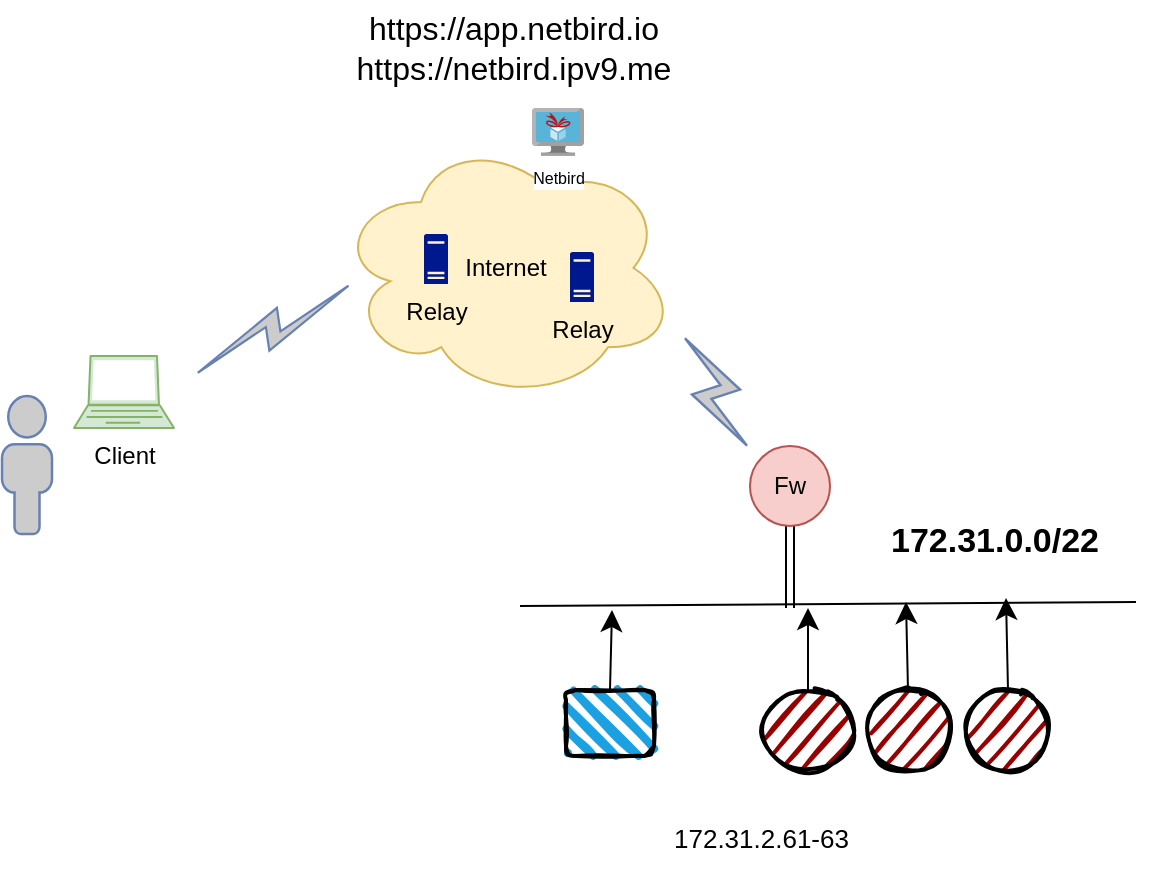 <mxfile version="24.5.2" type="github">
  <diagram name="Page-1" id="_aEBt2x7KC-kYig_-Kjo">
    <mxGraphModel dx="1210" dy="1042" grid="0" gridSize="10" guides="1" tooltips="1" connect="1" arrows="1" fold="1" page="0" pageScale="1" pageWidth="850" pageHeight="1100" math="0" shadow="0">
      <root>
        <mxCell id="0" />
        <mxCell id="1" parent="0" />
        <mxCell id="ORbbMhd3TZm8tsN30WiI-2" value="Internet" style="ellipse;shape=cloud;whiteSpace=wrap;html=1;fillColor=#fff2cc;strokeColor=#d6b656;" vertex="1" parent="1">
          <mxGeometry x="433" y="-183" width="170" height="132" as="geometry" />
        </mxCell>
        <mxCell id="ORbbMhd3TZm8tsN30WiI-7" style="edgeStyle=none;curved=1;rounded=0;orthogonalLoop=1;jettySize=auto;html=1;exitX=0.5;exitY=1;exitDx=0;exitDy=0;fontSize=12;shape=link;" edge="1" parent="1" source="ORbbMhd3TZm8tsN30WiI-3">
          <mxGeometry relative="1" as="geometry">
            <mxPoint x="660" y="53" as="targetPoint" />
          </mxGeometry>
        </mxCell>
        <mxCell id="ORbbMhd3TZm8tsN30WiI-3" value="Fw" style="ellipse;whiteSpace=wrap;html=1;aspect=fixed;fillColor=#f8cecc;strokeColor=#b85450;" vertex="1" parent="1">
          <mxGeometry x="640" y="-28" width="40" height="40" as="geometry" />
        </mxCell>
        <mxCell id="ORbbMhd3TZm8tsN30WiI-4" value="" style="endArrow=none;html=1;rounded=0;fontSize=12;startSize=8;endSize=8;curved=1;" edge="1" parent="1">
          <mxGeometry width="50" height="50" relative="1" as="geometry">
            <mxPoint x="525" y="52" as="sourcePoint" />
            <mxPoint x="833" y="50" as="targetPoint" />
          </mxGeometry>
        </mxCell>
        <mxCell id="ORbbMhd3TZm8tsN30WiI-8" style="edgeStyle=none;curved=1;rounded=0;orthogonalLoop=1;jettySize=auto;html=1;exitX=0.5;exitY=0;exitDx=0;exitDy=0;fontSize=12;startSize=8;endSize=8;" edge="1" parent="1" source="ORbbMhd3TZm8tsN30WiI-5">
          <mxGeometry relative="1" as="geometry">
            <mxPoint x="571" y="54" as="targetPoint" />
          </mxGeometry>
        </mxCell>
        <mxCell id="ORbbMhd3TZm8tsN30WiI-5" value="" style="rounded=1;whiteSpace=wrap;html=1;strokeWidth=2;fillWeight=4;hachureGap=8;hachureAngle=45;fillColor=#1ba1e2;sketch=1;" vertex="1" parent="1">
          <mxGeometry x="548" y="94" width="44" height="33" as="geometry" />
        </mxCell>
        <mxCell id="ORbbMhd3TZm8tsN30WiI-13" style="edgeStyle=none;curved=1;rounded=0;orthogonalLoop=1;jettySize=auto;html=1;exitX=0.5;exitY=0;exitDx=0;exitDy=0;fontSize=12;startSize=8;endSize=8;" edge="1" parent="1" source="ORbbMhd3TZm8tsN30WiI-9">
          <mxGeometry relative="1" as="geometry">
            <mxPoint x="669" y="53" as="targetPoint" />
          </mxGeometry>
        </mxCell>
        <mxCell id="ORbbMhd3TZm8tsN30WiI-9" value="" style="ellipse;whiteSpace=wrap;html=1;strokeWidth=2;fillWeight=2;hachureGap=8;fillColor=#990000;fillStyle=dots;sketch=1;" vertex="1" parent="1">
          <mxGeometry x="647" y="94" width="44" height="40" as="geometry" />
        </mxCell>
        <mxCell id="ORbbMhd3TZm8tsN30WiI-12" style="edgeStyle=none;curved=1;rounded=0;orthogonalLoop=1;jettySize=auto;html=1;exitX=0.5;exitY=0;exitDx=0;exitDy=0;fontSize=12;startSize=8;endSize=8;" edge="1" parent="1" source="ORbbMhd3TZm8tsN30WiI-10">
          <mxGeometry relative="1" as="geometry">
            <mxPoint x="718" y="50" as="targetPoint" />
          </mxGeometry>
        </mxCell>
        <mxCell id="ORbbMhd3TZm8tsN30WiI-10" value="" style="ellipse;whiteSpace=wrap;html=1;strokeWidth=2;fillWeight=2;hachureGap=8;fillColor=#990000;fillStyle=dots;sketch=1;" vertex="1" parent="1">
          <mxGeometry x="697" y="94" width="44" height="40" as="geometry" />
        </mxCell>
        <mxCell id="ORbbMhd3TZm8tsN30WiI-14" value="" style="fontColor=#0066CC;verticalAlign=top;verticalLabelPosition=bottom;labelPosition=center;align=center;html=1;outlineConnect=0;fillColor=#CCCCCC;strokeColor=#6881B3;gradientColor=none;gradientDirection=north;strokeWidth=2;shape=mxgraph.networks.comm_link;rotation=-30;" vertex="1" parent="1">
          <mxGeometry x="612" y="-86" width="22" height="62" as="geometry" />
        </mxCell>
        <mxCell id="ORbbMhd3TZm8tsN30WiI-15" value="172.31.0.0/22" style="text;strokeColor=none;fillColor=none;html=1;fontSize=17;fontStyle=1;verticalAlign=middle;align=center;" vertex="1" parent="1">
          <mxGeometry x="683" y="-1" width="158" height="42" as="geometry" />
        </mxCell>
        <mxCell id="ORbbMhd3TZm8tsN30WiI-17" value="Netbird" style="image;sketch=0;aspect=fixed;html=1;points=[];align=center;fontSize=8;image=img/lib/mscae/Free_Services.svg;" vertex="1" parent="1">
          <mxGeometry x="531" y="-197" width="26" height="23.92" as="geometry" />
        </mxCell>
        <mxCell id="ORbbMhd3TZm8tsN30WiI-18" value="Client" style="verticalAlign=top;verticalLabelPosition=bottom;labelPosition=center;align=center;html=1;outlineConnect=0;fillColor=#d5e8d4;strokeColor=#82b366;gradientDirection=north;strokeWidth=2;shape=mxgraph.networks.laptop;" vertex="1" parent="1">
          <mxGeometry x="302" y="-73" width="50" height="36" as="geometry" />
        </mxCell>
        <mxCell id="ORbbMhd3TZm8tsN30WiI-19" value="" style="fontColor=#0066CC;verticalAlign=top;verticalLabelPosition=bottom;labelPosition=center;align=center;html=1;outlineConnect=0;fillColor=#CCCCCC;strokeColor=#6881B3;gradientColor=none;gradientDirection=north;strokeWidth=2;shape=mxgraph.networks.user_male;" vertex="1" parent="1">
          <mxGeometry x="266" y="-53" width="25" height="69" as="geometry" />
        </mxCell>
        <mxCell id="ORbbMhd3TZm8tsN30WiI-20" value="" style="fontColor=#0066CC;verticalAlign=top;verticalLabelPosition=bottom;labelPosition=center;align=center;html=1;outlineConnect=0;fillColor=#CCCCCC;strokeColor=#6881B3;gradientColor=none;gradientDirection=north;strokeWidth=2;shape=mxgraph.networks.comm_link;rotation=60;" vertex="1" parent="1">
          <mxGeometry x="393.28" y="-129.87" width="16.57" height="87" as="geometry" />
        </mxCell>
        <mxCell id="ORbbMhd3TZm8tsN30WiI-21" value="&lt;span style=&quot;caret-color: rgb(0, 0, 0); color: rgb(0, 0, 0); font-family: helvetica, arial, verdana, sans-serif; font-size: 13px; font-style: normal; font-variant-caps: normal; font-weight: 300; letter-spacing: normal; orphans: auto; text-align: right; text-indent: 0px; text-transform: none; white-space: normal; widows: auto; word-spacing: 0px; -webkit-text-stroke-width: 0px; background-color: rgb(255, 255, 255); text-decoration: none; display: inline !important; float: none;&quot;&gt;172.31.2.61-63&lt;/span&gt;" style="text;whiteSpace=wrap;html=1;" vertex="1" parent="1">
          <mxGeometry x="600" y="154" width="97" height="38" as="geometry" />
        </mxCell>
        <mxCell id="ORbbMhd3TZm8tsN30WiI-22" value="" style="ellipse;whiteSpace=wrap;html=1;strokeWidth=2;fillWeight=2;hachureGap=8;fillColor=#990000;fillStyle=dots;sketch=1;" vertex="1" parent="1">
          <mxGeometry x="747" y="94" width="44" height="40" as="geometry" />
        </mxCell>
        <mxCell id="ORbbMhd3TZm8tsN30WiI-23" style="edgeStyle=none;curved=1;rounded=0;orthogonalLoop=1;jettySize=auto;html=1;exitX=0.5;exitY=0;exitDx=0;exitDy=0;fontSize=12;startSize=8;endSize=8;" edge="1" parent="1" source="ORbbMhd3TZm8tsN30WiI-22">
          <mxGeometry relative="1" as="geometry">
            <mxPoint x="768" y="48" as="targetPoint" />
          </mxGeometry>
        </mxCell>
        <mxCell id="ORbbMhd3TZm8tsN30WiI-25" value="https://app.netbird.io&lt;div&gt;https://netbird.ipv9.me&lt;/div&gt;" style="text;html=1;align=center;verticalAlign=middle;whiteSpace=wrap;rounded=0;fontSize=16;" vertex="1" parent="1">
          <mxGeometry x="398" y="-251" width="248" height="48" as="geometry" />
        </mxCell>
        <mxCell id="ORbbMhd3TZm8tsN30WiI-27" value="Relay" style="sketch=0;aspect=fixed;pointerEvents=1;shadow=0;dashed=0;html=1;strokeColor=none;labelPosition=center;verticalLabelPosition=bottom;verticalAlign=top;align=center;fillColor=#00188D;shape=mxgraph.mscae.enterprise.server_generic" vertex="1" parent="1">
          <mxGeometry x="477" y="-134" width="12" height="25" as="geometry" />
        </mxCell>
        <mxCell id="ORbbMhd3TZm8tsN30WiI-30" value="Relay" style="sketch=0;aspect=fixed;pointerEvents=1;shadow=0;dashed=0;html=1;strokeColor=none;labelPosition=center;verticalLabelPosition=bottom;verticalAlign=top;align=center;fillColor=#00188D;shape=mxgraph.mscae.enterprise.server_generic" vertex="1" parent="1">
          <mxGeometry x="550" y="-125" width="12" height="25" as="geometry" />
        </mxCell>
      </root>
    </mxGraphModel>
  </diagram>
</mxfile>
